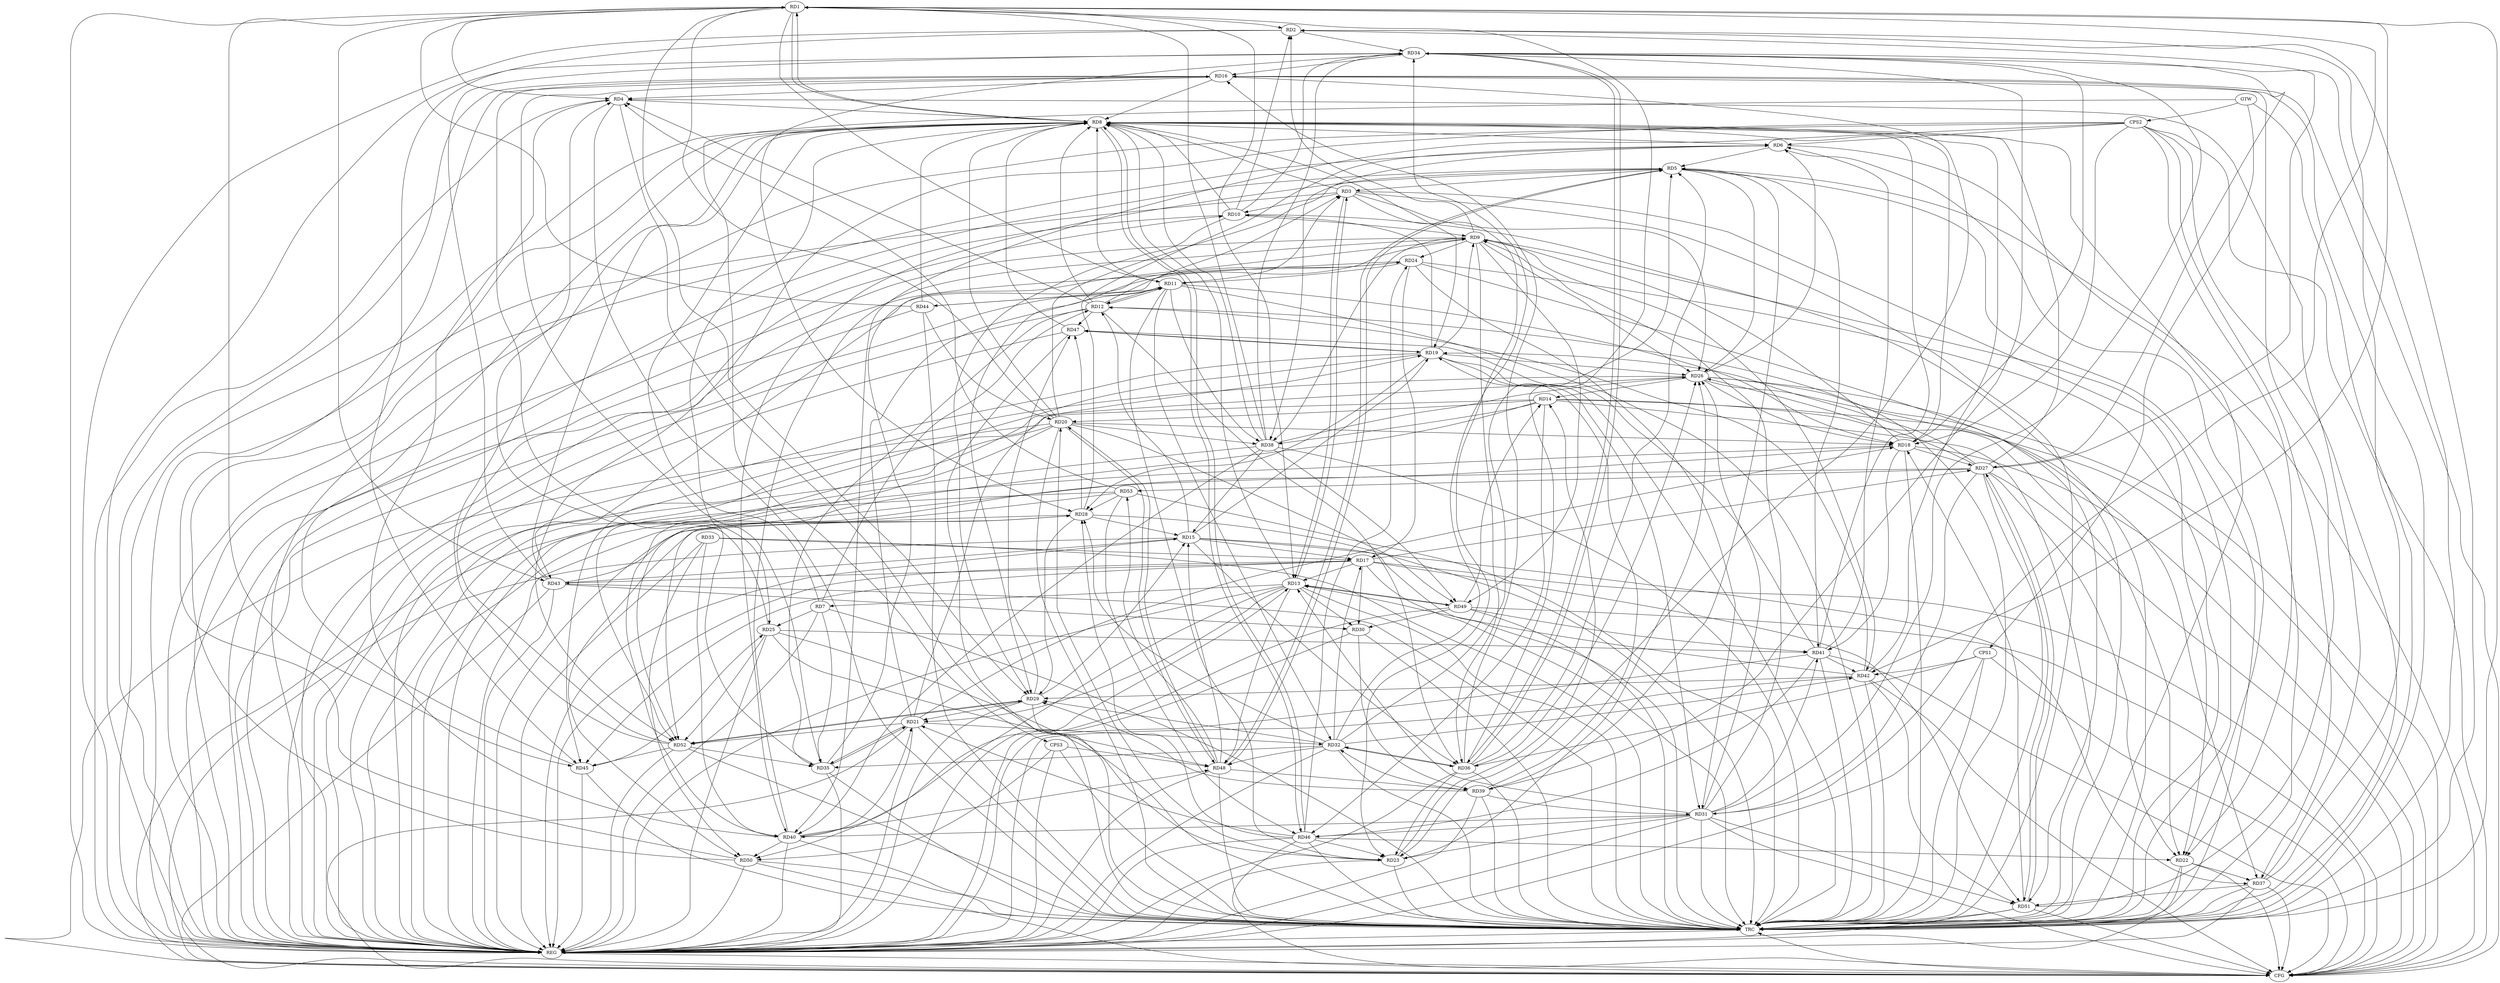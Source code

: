 strict digraph G {
  RD1 [ label="RD1" ];
  RD2 [ label="RD2" ];
  RD3 [ label="RD3" ];
  RD4 [ label="RD4" ];
  RD5 [ label="RD5" ];
  RD6 [ label="RD6" ];
  RD7 [ label="RD7" ];
  RD8 [ label="RD8" ];
  RD9 [ label="RD9" ];
  RD10 [ label="RD10" ];
  RD11 [ label="RD11" ];
  RD12 [ label="RD12" ];
  RD13 [ label="RD13" ];
  RD14 [ label="RD14" ];
  RD15 [ label="RD15" ];
  RD16 [ label="RD16" ];
  RD17 [ label="RD17" ];
  RD18 [ label="RD18" ];
  RD19 [ label="RD19" ];
  RD20 [ label="RD20" ];
  RD21 [ label="RD21" ];
  RD22 [ label="RD22" ];
  RD23 [ label="RD23" ];
  RD24 [ label="RD24" ];
  RD25 [ label="RD25" ];
  RD26 [ label="RD26" ];
  RD27 [ label="RD27" ];
  RD28 [ label="RD28" ];
  RD29 [ label="RD29" ];
  RD30 [ label="RD30" ];
  RD31 [ label="RD31" ];
  RD32 [ label="RD32" ];
  RD33 [ label="RD33" ];
  RD34 [ label="RD34" ];
  RD35 [ label="RD35" ];
  RD36 [ label="RD36" ];
  RD37 [ label="RD37" ];
  RD38 [ label="RD38" ];
  RD39 [ label="RD39" ];
  RD40 [ label="RD40" ];
  RD41 [ label="RD41" ];
  RD42 [ label="RD42" ];
  RD43 [ label="RD43" ];
  RD44 [ label="RD44" ];
  RD45 [ label="RD45" ];
  RD46 [ label="RD46" ];
  RD47 [ label="RD47" ];
  RD48 [ label="RD48" ];
  RD49 [ label="RD49" ];
  RD50 [ label="RD50" ];
  RD51 [ label="RD51" ];
  RD52 [ label="RD52" ];
  RD53 [ label="RD53" ];
  CPS1 [ label="CPS1" ];
  CPS2 [ label="CPS2" ];
  CPS3 [ label="CPS3" ];
  GTW [ label="GTW" ];
  REG [ label="REG" ];
  CFG [ label="CFG" ];
  TRC [ label="TRC" ];
  RD1 -> RD2;
  RD1 -> RD4;
  RD8 -> RD1;
  RD1 -> RD11;
  RD1 -> RD13;
  RD20 -> RD1;
  RD1 -> RD29;
  RD31 -> RD1;
  RD36 -> RD1;
  RD38 -> RD1;
  RD1 -> RD42;
  RD1 -> RD43;
  RD44 -> RD1;
  RD1 -> RD45;
  RD9 -> RD2;
  RD10 -> RD2;
  RD27 -> RD2;
  RD2 -> RD34;
  RD37 -> RD2;
  RD2 -> RD45;
  RD5 -> RD3;
  RD3 -> RD8;
  RD3 -> RD10;
  RD11 -> RD3;
  RD12 -> RD3;
  RD3 -> RD13;
  RD13 -> RD3;
  RD3 -> RD22;
  RD3 -> RD23;
  RD3 -> RD26;
  RD12 -> RD4;
  RD16 -> RD4;
  RD4 -> RD23;
  RD25 -> RD4;
  RD37 -> RD4;
  RD40 -> RD4;
  RD53 -> RD4;
  RD6 -> RD5;
  RD20 -> RD5;
  RD5 -> RD26;
  RD32 -> RD5;
  RD36 -> RD5;
  RD39 -> RD5;
  RD5 -> RD40;
  RD5 -> RD41;
  RD5 -> RD48;
  RD48 -> RD5;
  RD8 -> RD6;
  RD6 -> RD22;
  RD26 -> RD6;
  RD28 -> RD6;
  RD6 -> RD38;
  RD41 -> RD6;
  RD7 -> RD8;
  RD7 -> RD12;
  RD13 -> RD7;
  RD7 -> RD25;
  RD7 -> RD35;
  RD11 -> RD8;
  RD13 -> RD8;
  RD18 -> RD8;
  RD8 -> RD19;
  RD20 -> RD8;
  RD27 -> RD8;
  RD38 -> RD8;
  RD42 -> RD8;
  RD8 -> RD46;
  RD10 -> RD9;
  RD18 -> RD9;
  RD19 -> RD9;
  RD9 -> RD24;
  RD9 -> RD26;
  RD9 -> RD29;
  RD31 -> RD9;
  RD35 -> RD9;
  RD9 -> RD36;
  RD9 -> RD38;
  RD40 -> RD9;
  RD9 -> RD42;
  RD9 -> RD49;
  RD19 -> RD10;
  RD10 -> RD29;
  RD10 -> RD34;
  RD52 -> RD10;
  RD11 -> RD12;
  RD12 -> RD11;
  RD11 -> RD18;
  RD21 -> RD11;
  RD11 -> RD23;
  RD24 -> RD11;
  RD11 -> RD32;
  RD11 -> RD38;
  RD11 -> RD44;
  RD15 -> RD12;
  RD12 -> RD35;
  RD12 -> RD36;
  RD42 -> RD12;
  RD12 -> RD47;
  RD17 -> RD13;
  RD13 -> RD21;
  RD13 -> RD30;
  RD31 -> RD13;
  RD40 -> RD13;
  RD42 -> RD13;
  RD13 -> RD48;
  RD13 -> RD49;
  RD49 -> RD13;
  RD13 -> RD50;
  RD14 -> RD20;
  RD14 -> RD22;
  RD23 -> RD14;
  RD26 -> RD14;
  RD14 -> RD38;
  RD14 -> RD46;
  RD49 -> RD14;
  RD14 -> RD52;
  RD15 -> RD17;
  RD15 -> RD19;
  RD28 -> RD15;
  RD29 -> RD15;
  RD15 -> RD36;
  RD15 -> RD37;
  RD38 -> RD15;
  RD43 -> RD15;
  RD48 -> RD15;
  RD16 -> RD23;
  RD16 -> RD25;
  RD34 -> RD16;
  RD16 -> RD35;
  RD36 -> RD16;
  RD50 -> RD16;
  RD51 -> RD16;
  RD24 -> RD17;
  RD17 -> RD27;
  RD17 -> RD30;
  RD32 -> RD17;
  RD33 -> RD17;
  RD17 -> RD43;
  RD17 -> RD45;
  RD17 -> RD51;
  RD20 -> RD18;
  RD21 -> RD18;
  RD26 -> RD18;
  RD18 -> RD27;
  RD34 -> RD18;
  RD18 -> RD41;
  RD51 -> RD18;
  RD18 -> RD52;
  RD21 -> RD19;
  RD19 -> RD26;
  RD27 -> RD19;
  RD19 -> RD28;
  RD19 -> RD31;
  RD39 -> RD19;
  RD19 -> RD45;
  RD19 -> RD47;
  RD47 -> RD19;
  RD23 -> RD20;
  RD20 -> RD38;
  RD20 -> RD40;
  RD44 -> RD20;
  RD20 -> RD48;
  RD48 -> RD20;
  RD20 -> RD49;
  RD29 -> RD21;
  RD21 -> RD32;
  RD21 -> RD35;
  RD35 -> RD21;
  RD40 -> RD21;
  RD46 -> RD21;
  RD21 -> RD52;
  RD27 -> RD22;
  RD22 -> RD37;
  RD46 -> RD22;
  RD23 -> RD26;
  RD31 -> RD23;
  RD36 -> RD23;
  RD46 -> RD23;
  RD24 -> RD31;
  RD24 -> RD43;
  RD44 -> RD24;
  RD46 -> RD24;
  RD24 -> RD51;
  RD25 -> RD41;
  RD45 -> RD25;
  RD25 -> RD48;
  RD25 -> RD52;
  RD27 -> RD26;
  RD31 -> RD26;
  RD36 -> RD26;
  RD26 -> RD37;
  RD38 -> RD26;
  RD26 -> RD52;
  RD27 -> RD31;
  RD34 -> RD27;
  RD27 -> RD51;
  RD51 -> RD27;
  RD27 -> RD53;
  RD28 -> RD29;
  RD32 -> RD28;
  RD34 -> RD28;
  RD43 -> RD28;
  RD46 -> RD28;
  RD28 -> RD47;
  RD28 -> RD50;
  RD53 -> RD28;
  RD32 -> RD29;
  RD39 -> RD29;
  RD42 -> RD29;
  RD29 -> RD47;
  RD29 -> RD52;
  RD52 -> RD29;
  RD30 -> RD39;
  RD43 -> RD30;
  RD49 -> RD30;
  RD31 -> RD34;
  RD39 -> RD31;
  RD31 -> RD40;
  RD31 -> RD41;
  RD31 -> RD46;
  RD31 -> RD51;
  RD32 -> RD34;
  RD32 -> RD35;
  RD32 -> RD36;
  RD36 -> RD32;
  RD39 -> RD32;
  RD32 -> RD42;
  RD32 -> RD48;
  RD33 -> RD40;
  RD33 -> RD50;
  RD34 -> RD36;
  RD36 -> RD34;
  RD38 -> RD34;
  RD34 -> RD39;
  RD43 -> RD34;
  RD52 -> RD35;
  RD37 -> RD51;
  RD38 -> RD40;
  RD38 -> RD49;
  RD48 -> RD39;
  RD40 -> RD48;
  RD40 -> RD50;
  RD41 -> RD42;
  RD41 -> RD46;
  RD41 -> RD47;
  RD49 -> RD41;
  RD42 -> RD51;
  RD52 -> RD45;
  RD53 -> RD46;
  RD48 -> RD53;
  CPS1 -> RD42;
  CPS1 -> RD36;
  CPS2 -> RD22;
  CPS2 -> RD6;
  CPS2 -> RD40;
  CPS2 -> RD37;
  CPS2 -> RD52;
  CPS2 -> RD18;
  CPS3 -> RD50;
  CPS3 -> RD48;
  GTW -> CPS1;
  GTW -> CPS2;
  GTW -> CPS3;
  RD1 -> REG;
  RD2 -> REG;
  RD3 -> REG;
  RD4 -> REG;
  RD5 -> REG;
  RD6 -> REG;
  RD7 -> REG;
  RD8 -> REG;
  RD9 -> REG;
  RD10 -> REG;
  RD11 -> REG;
  RD12 -> REG;
  RD13 -> REG;
  RD14 -> REG;
  RD15 -> REG;
  RD16 -> REG;
  RD17 -> REG;
  RD18 -> REG;
  RD19 -> REG;
  RD20 -> REG;
  RD21 -> REG;
  RD22 -> REG;
  RD23 -> REG;
  RD24 -> REG;
  RD25 -> REG;
  RD26 -> REG;
  RD27 -> REG;
  RD28 -> REG;
  RD29 -> REG;
  RD30 -> REG;
  RD31 -> REG;
  RD32 -> REG;
  RD33 -> REG;
  RD34 -> REG;
  RD35 -> REG;
  RD36 -> REG;
  RD37 -> REG;
  RD38 -> REG;
  RD39 -> REG;
  RD40 -> REG;
  RD41 -> REG;
  RD42 -> REG;
  RD43 -> REG;
  RD44 -> REG;
  RD45 -> REG;
  RD46 -> REG;
  RD47 -> REG;
  RD48 -> REG;
  RD49 -> REG;
  RD50 -> REG;
  RD51 -> REG;
  RD52 -> REG;
  RD53 -> REG;
  CPS1 -> REG;
  CPS2 -> REG;
  CPS3 -> REG;
  RD26 -> CFG;
  RD20 -> CFG;
  RD43 -> CFG;
  RD16 -> CFG;
  RD15 -> CFG;
  RD37 -> CFG;
  RD17 -> CFG;
  RD27 -> CFG;
  RD41 -> CFG;
  RD14 -> CFG;
  RD53 -> CFG;
  RD22 -> CFG;
  CPS2 -> CFG;
  RD50 -> CFG;
  RD51 -> CFG;
  RD31 -> CFG;
  RD21 -> CFG;
  RD18 -> CFG;
  CPS1 -> CFG;
  RD46 -> CFG;
  RD49 -> CFG;
  RD42 -> CFG;
  RD5 -> CFG;
  REG -> CFG;
  RD1 -> TRC;
  RD2 -> TRC;
  RD3 -> TRC;
  RD4 -> TRC;
  RD5 -> TRC;
  RD6 -> TRC;
  RD7 -> TRC;
  RD8 -> TRC;
  RD9 -> TRC;
  RD10 -> TRC;
  RD11 -> TRC;
  RD12 -> TRC;
  RD13 -> TRC;
  RD14 -> TRC;
  RD15 -> TRC;
  RD16 -> TRC;
  RD17 -> TRC;
  RD18 -> TRC;
  RD19 -> TRC;
  RD20 -> TRC;
  RD21 -> TRC;
  RD22 -> TRC;
  RD23 -> TRC;
  RD24 -> TRC;
  RD25 -> TRC;
  RD26 -> TRC;
  RD27 -> TRC;
  RD28 -> TRC;
  RD29 -> TRC;
  RD30 -> TRC;
  RD31 -> TRC;
  RD32 -> TRC;
  RD33 -> TRC;
  RD34 -> TRC;
  RD35 -> TRC;
  RD36 -> TRC;
  RD37 -> TRC;
  RD38 -> TRC;
  RD39 -> TRC;
  RD40 -> TRC;
  RD41 -> TRC;
  RD42 -> TRC;
  RD43 -> TRC;
  RD44 -> TRC;
  RD45 -> TRC;
  RD46 -> TRC;
  RD47 -> TRC;
  RD48 -> TRC;
  RD49 -> TRC;
  RD50 -> TRC;
  RD51 -> TRC;
  RD52 -> TRC;
  RD53 -> TRC;
  CPS1 -> TRC;
  CPS2 -> TRC;
  CPS3 -> TRC;
  GTW -> TRC;
  CFG -> TRC;
  TRC -> REG;
  RD10 -> RD8;
  RD46 -> RD8;
  RD44 -> RD8;
  RD41 -> RD8;
  RD35 -> RD8;
  RD12 -> RD8;
  RD47 -> RD8;
  RD50 -> RD8;
  RD1 -> RD8;
  RD4 -> RD8;
  RD52 -> RD8;
  RD16 -> RD8;
  RD43 -> RD8;
  RD45 -> RD8;
}
